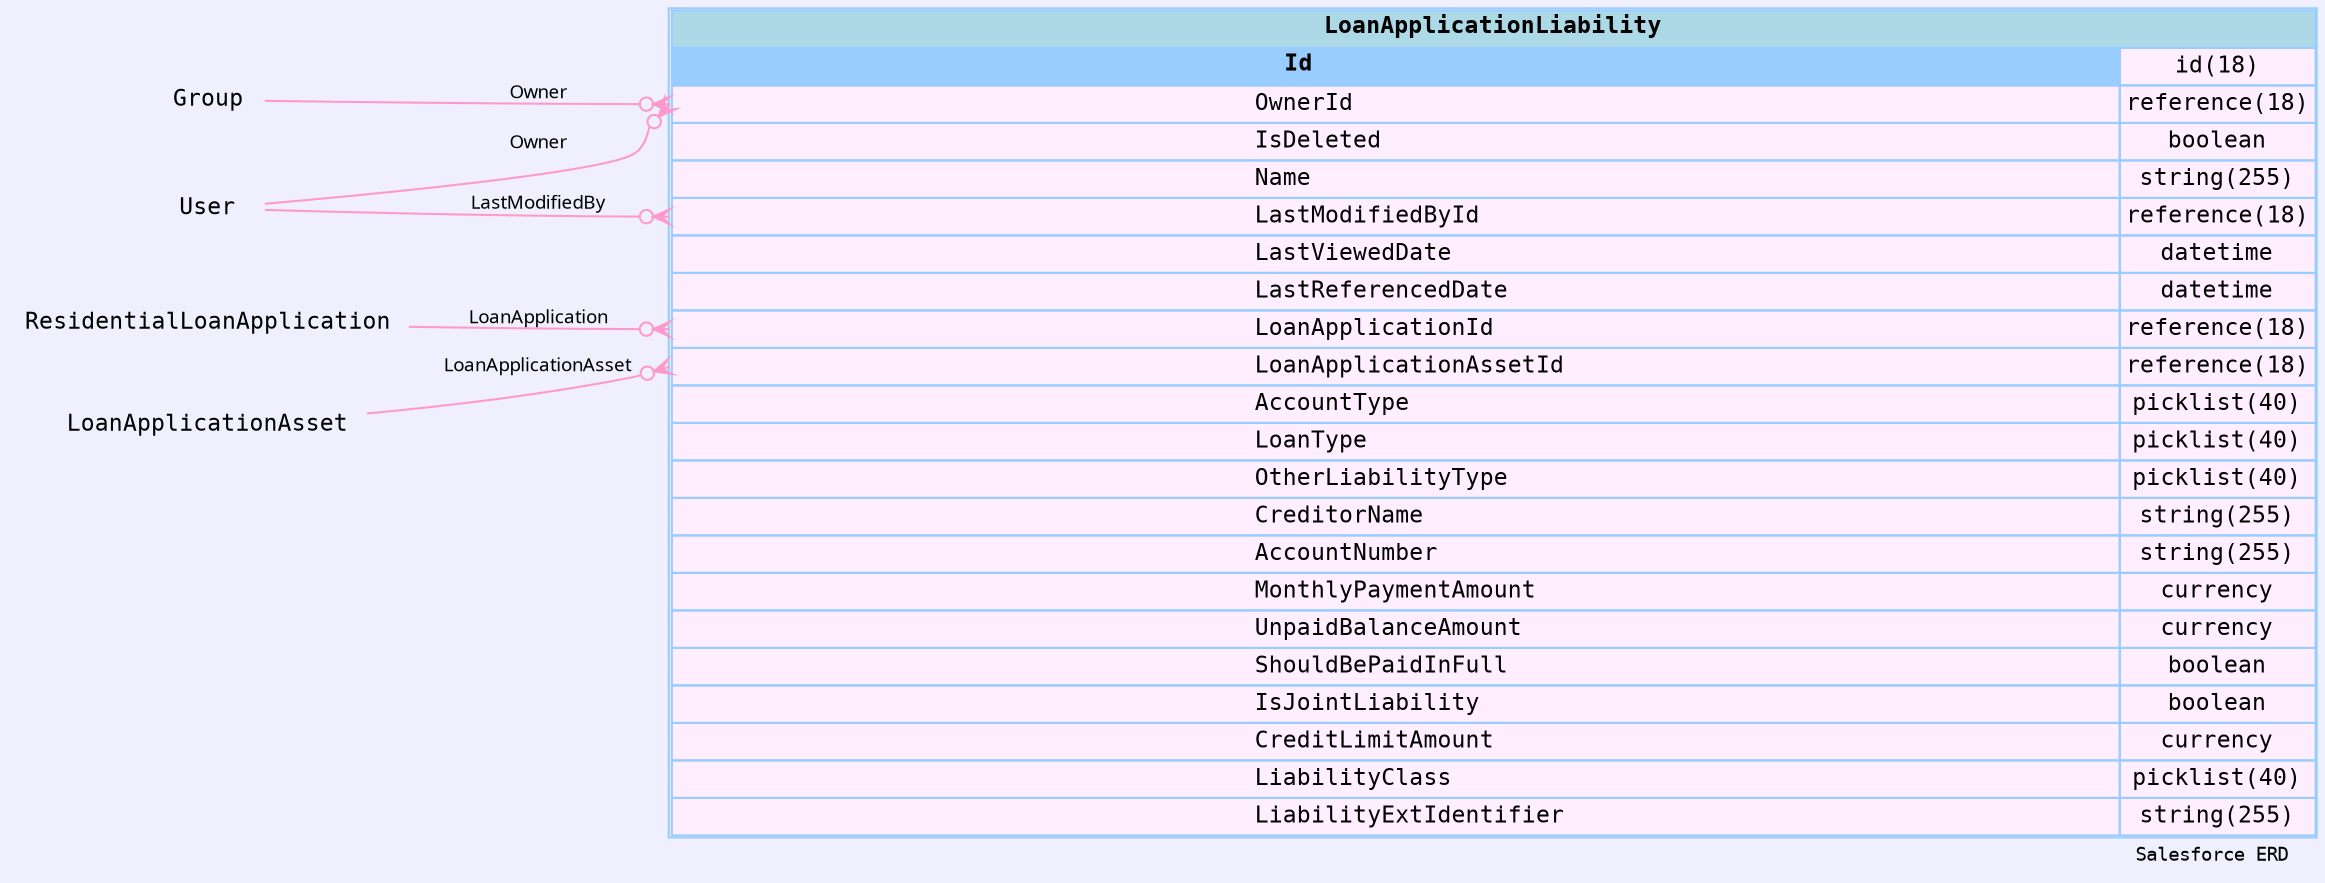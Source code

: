 
        digraph "Salesforce+ ERD" {  
            graph [  
              rankdir="RL"  
              bgcolor="#efeffd"  
              label="Salesforce ERD "  
              labeljust="r"  
              nodesep="0.18"  
              ranksep="0.46"        
              fontname="Courier"  
              fontsize="9"  
            ];  
            node [  
              fontname="Courier"  
              fontsize="11"  
              shape="plaintext"  
              color="#99ccff"  
            ];  
            edge [ arrowsize="0.8"   ];
        
            LoanApplicationLiability [shape=none, margin=0, label=<
                <table border="1" cellborder="1" cellspacing="0" bgcolor="#ffeeff" >   
                  <tr><td colspan="3" bgcolor="lightblue"><b>LoanApplicationLiability</b></td></tr>
             <tr>
                                        <td  bgcolor="#99ccff" port="Id" align="left">
                                           <b>Id</b>
                                        </td><td>id(18)</td></tr> <tr>
                                         <td port="OwnerId" align="left">
                                         OwnerId
                                       </td><td>reference(18)</td></tr> <tr>
                                         <td port="IsDeleted" align="left">
                                         IsDeleted
                                       </td><td>boolean</td></tr> <tr>
                                         <td port="Name" align="left">
                                         Name
                                       </td><td>string(255)</td></tr> <tr>
                                         <td port="LastModifiedById" align="left">
                                         LastModifiedById
                                       </td><td>reference(18)</td></tr> <tr>
                                         <td port="LastViewedDate" align="left">
                                         LastViewedDate
                                       </td><td>datetime</td></tr> <tr>
                                         <td port="LastReferencedDate" align="left">
                                         LastReferencedDate
                                       </td><td>datetime</td></tr> <tr>
                                         <td port="LoanApplicationId" align="left">
                                         LoanApplicationId
                                       </td><td>reference(18)</td></tr> <tr>
                                         <td port="LoanApplicationAssetId" align="left">
                                         LoanApplicationAssetId
                                       </td><td>reference(18)</td></tr> <tr>
                                         <td port="AccountType" align="left">
                                         AccountType
                                       </td><td>picklist(40)</td></tr> <tr>
                                         <td port="LoanType" align="left">
                                         LoanType
                                       </td><td>picklist(40)</td></tr> <tr>
                                         <td port="OtherLiabilityType" align="left">
                                         OtherLiabilityType
                                       </td><td>picklist(40)</td></tr> <tr>
                                         <td port="CreditorName" align="left">
                                         CreditorName
                                       </td><td>string(255)</td></tr> <tr>
                                         <td port="AccountNumber" align="left">
                                         AccountNumber
                                       </td><td>string(255)</td></tr> <tr>
                                         <td port="MonthlyPaymentAmount" align="left">
                                         MonthlyPaymentAmount
                                       </td><td>currency</td></tr> <tr>
                                         <td port="UnpaidBalanceAmount" align="left">
                                         UnpaidBalanceAmount
                                       </td><td>currency</td></tr> <tr>
                                         <td port="ShouldBePaidInFull" align="left">
                                         ShouldBePaidInFull
                                       </td><td>boolean</td></tr> <tr>
                                         <td port="IsJointLiability" align="left">
                                         IsJointLiability
                                       </td><td>boolean</td></tr> <tr>
                                         <td port="CreditLimitAmount" align="left">
                                         CreditLimitAmount
                                       </td><td>currency</td></tr> <tr>
                                         <td port="LiabilityClass" align="left">
                                         LiabilityClass
                                       </td><td>picklist(40)</td></tr> <tr>
                                         <td port="LiabilityExtIdentifier" align="left">
                                         LiabilityExtIdentifier
                                       </td><td>string(255)</td></tr>            
                </table>
                >
                  URL="#"
                  tooltip=" LoanApplicationLiability "
                ];
            
                            "LoanApplicationLiability" : "OwnerId": w -> 
                                  "Group" : "Id" 
                                           : e 
                                          [arrowhead=none 
                                           dir=back 
                                           arrowtail=crowodot 
                                           color="#ff99cc"
                                           label="Owner"
                                           fontname="Monaco"
                                           fontsize="9"
                                          ];
                      
                            "LoanApplicationLiability" : "OwnerId": w -> 
                                  "User" : "Id" 
                                           : e 
                                          [arrowhead=none 
                                           dir=back 
                                           arrowtail=crowodot 
                                           color="#ff99cc"
                                           label="Owner"
                                           fontname="Monaco"
                                           fontsize="9"
                                          ];
                      
                            "LoanApplicationLiability" : "LastModifiedById": w -> 
                                  "User" : "Id" 
                                           : e 
                                          [arrowhead=none 
                                           dir=back 
                                           arrowtail=crowodot 
                                           color="#ff99cc"
                                           label="LastModifiedBy"
                                           fontname="Monaco"
                                           fontsize="9"
                                          ];
                      
                            "LoanApplicationLiability" : "LoanApplicationId": w -> 
                                  "ResidentialLoanApplication" : "Id" 
                                           : e 
                                          [arrowhead=none 
                                           dir=back 
                                           arrowtail=crowodot 
                                           color="#ff99cc"
                                           label="LoanApplication"
                                           fontname="Monaco"
                                           fontsize="9"
                                          ];
                      
                            "LoanApplicationLiability" : "LoanApplicationAssetId": w -> 
                                  "LoanApplicationAsset" : "Id" 
                                           : e 
                                          [arrowhead=none 
                                           dir=back 
                                           arrowtail=crowodot 
                                           color="#ff99cc"
                                           label="LoanApplicationAsset"
                                           fontname="Monaco"
                                           fontsize="9"
                                          ];
                      }
